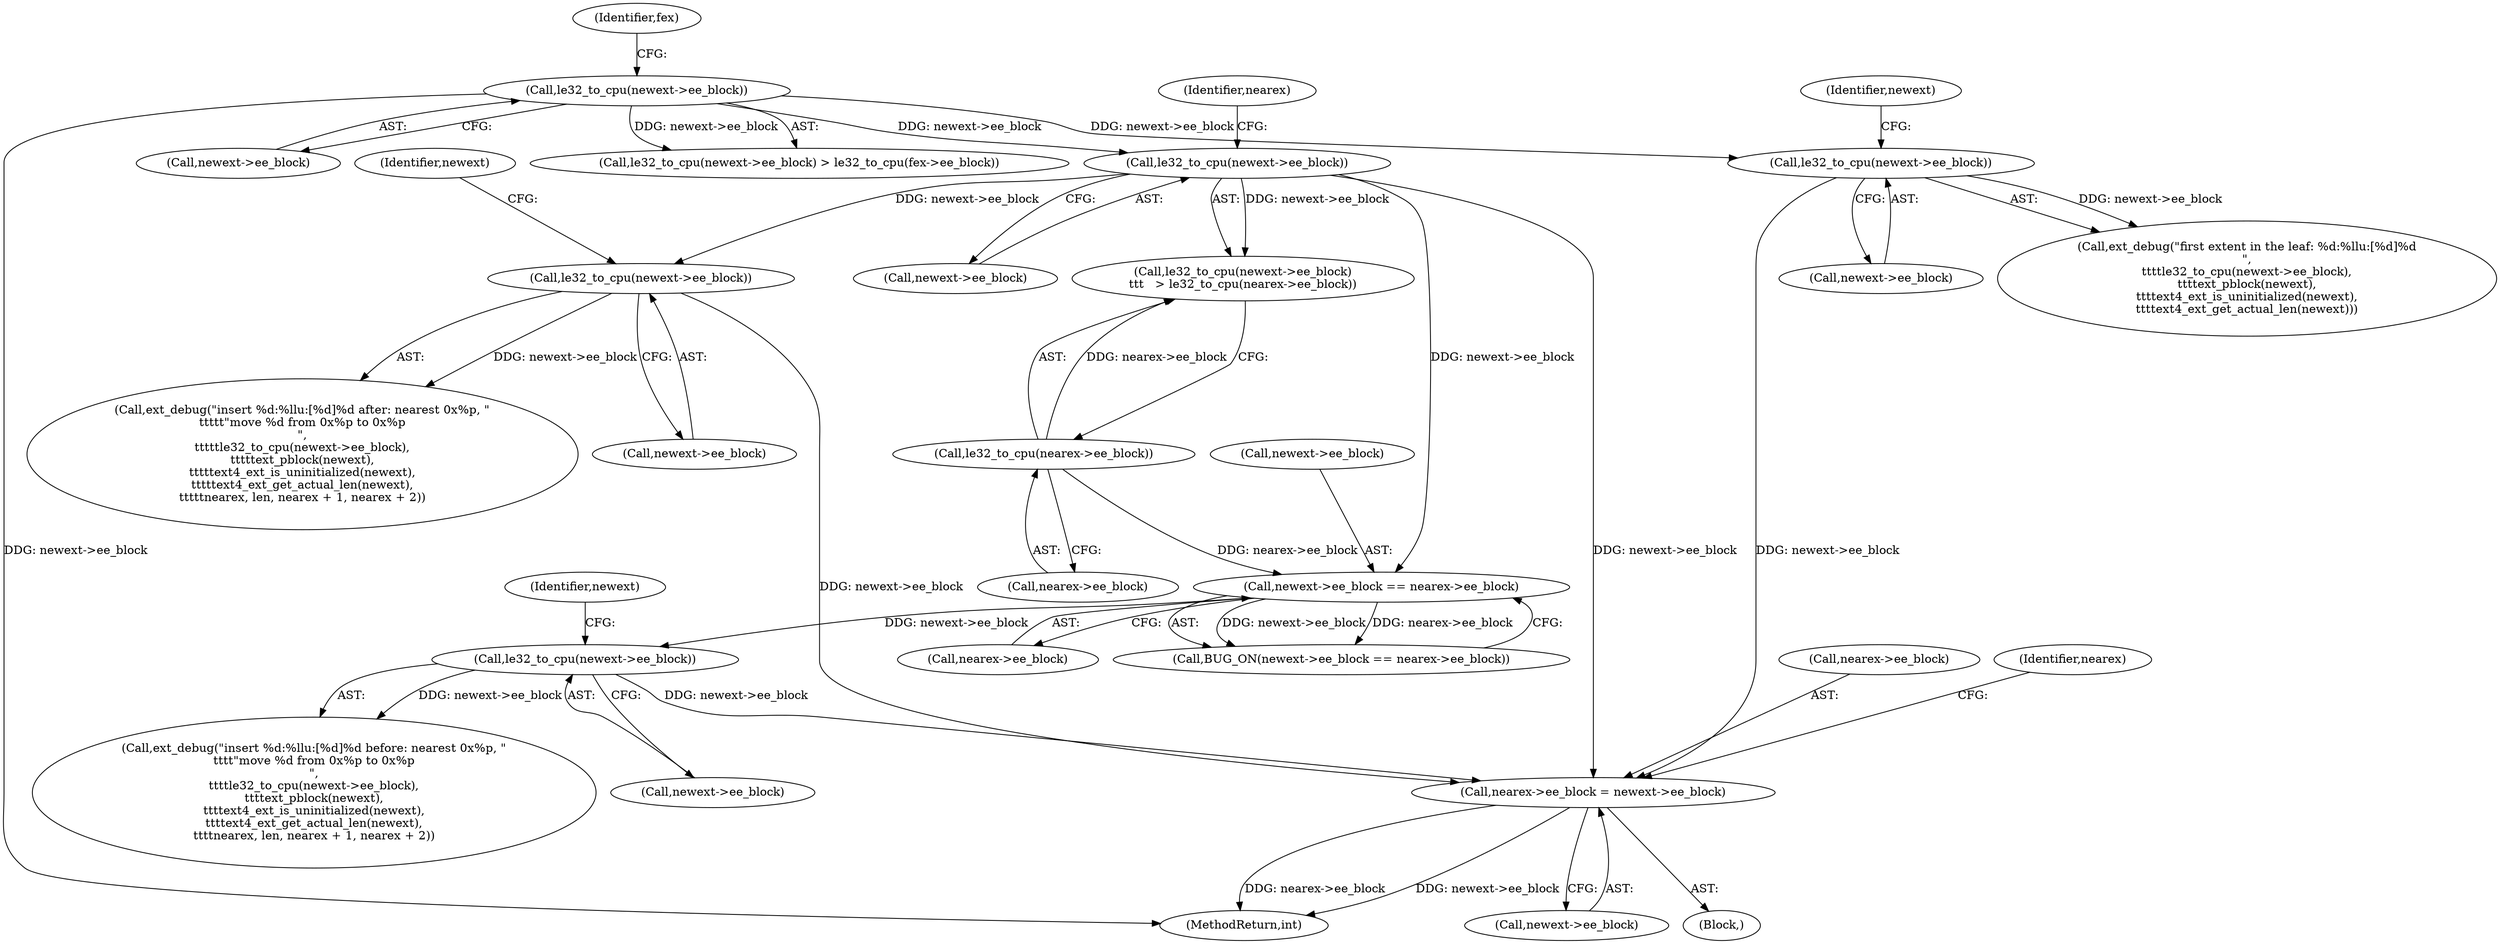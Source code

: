 digraph "0_linux_744692dc059845b2a3022119871846e74d4f6e11_1@pointer" {
"1000555" [label="(Call,nearex->ee_block = newext->ee_block)"];
"1000408" [label="(Call,le32_to_cpu(newext->ee_block))"];
"1000264" [label="(Call,le32_to_cpu(newext->ee_block))"];
"1000387" [label="(Call,le32_to_cpu(newext->ee_block))"];
"1000511" [label="(Call,le32_to_cpu(newext->ee_block))"];
"1000485" [label="(Call,newext->ee_block == nearex->ee_block)"];
"1000412" [label="(Call,le32_to_cpu(nearex->ee_block))"];
"1000447" [label="(Call,le32_to_cpu(newext->ee_block))"];
"1000116" [label="(Block,)"];
"1000408" [label="(Call,le32_to_cpu(newext->ee_block))"];
"1000388" [label="(Call,newext->ee_block)"];
"1000516" [label="(Identifier,newext)"];
"1000264" [label="(Call,le32_to_cpu(newext->ee_block))"];
"1000412" [label="(Call,le32_to_cpu(nearex->ee_block))"];
"1000409" [label="(Call,newext->ee_block)"];
"1000413" [label="(Call,nearex->ee_block)"];
"1000559" [label="(Call,newext->ee_block)"];
"1000485" [label="(Call,newext->ee_block == nearex->ee_block)"];
"1000392" [label="(Identifier,newext)"];
"1000556" [label="(Call,nearex->ee_block)"];
"1000612" [label="(MethodReturn,int)"];
"1000447" [label="(Call,le32_to_cpu(newext->ee_block))"];
"1000265" [label="(Call,newext->ee_block)"];
"1000489" [label="(Call,nearex->ee_block)"];
"1000486" [label="(Call,newext->ee_block)"];
"1000555" [label="(Call,nearex->ee_block = newext->ee_block)"];
"1000512" [label="(Call,newext->ee_block)"];
"1000452" [label="(Identifier,newext)"];
"1000414" [label="(Identifier,nearex)"];
"1000509" [label="(Call,ext_debug(\"insert %d:%llu:[%d]%d before: nearest 0x%p, \"\n\t\t\t\t\"move %d from 0x%p to 0x%p\n\",\n\t\t\t\tle32_to_cpu(newext->ee_block),\n\t\t\t\text_pblock(newext),\n\t\t\t\text4_ext_is_uninitialized(newext),\n\t\t\t\text4_ext_get_actual_len(newext),\n\t\t\t\tnearex, len, nearex + 1, nearex + 2))"];
"1000387" [label="(Call,le32_to_cpu(newext->ee_block))"];
"1000445" [label="(Call,ext_debug(\"insert %d:%llu:[%d]%d after: nearest 0x%p, \"\n\t\t\t\t\t\"move %d from 0x%p to 0x%p\n\",\n\t\t\t\t\tle32_to_cpu(newext->ee_block),\n\t\t\t\t\text_pblock(newext),\n\t\t\t\t\text4_ext_is_uninitialized(newext),\n\t\t\t\t\text4_ext_get_actual_len(newext),\n\t\t\t\t\tnearex, len, nearex + 1, nearex + 2))"];
"1000263" [label="(Call,le32_to_cpu(newext->ee_block) > le32_to_cpu(fex->ee_block))"];
"1000563" [label="(Identifier,nearex)"];
"1000511" [label="(Call,le32_to_cpu(newext->ee_block))"];
"1000448" [label="(Call,newext->ee_block)"];
"1000407" [label="(Call,le32_to_cpu(newext->ee_block)\n\t\t\t   > le32_to_cpu(nearex->ee_block))"];
"1000484" [label="(Call,BUG_ON(newext->ee_block == nearex->ee_block))"];
"1000270" [label="(Identifier,fex)"];
"1000385" [label="(Call,ext_debug(\"first extent in the leaf: %d:%llu:[%d]%d\n\",\n\t\t\t\tle32_to_cpu(newext->ee_block),\n\t\t\t\text_pblock(newext),\n\t\t\t\text4_ext_is_uninitialized(newext),\n\t\t\t\text4_ext_get_actual_len(newext)))"];
"1000555" -> "1000116"  [label="AST: "];
"1000555" -> "1000559"  [label="CFG: "];
"1000556" -> "1000555"  [label="AST: "];
"1000559" -> "1000555"  [label="AST: "];
"1000563" -> "1000555"  [label="CFG: "];
"1000555" -> "1000612"  [label="DDG: nearex->ee_block"];
"1000555" -> "1000612"  [label="DDG: newext->ee_block"];
"1000408" -> "1000555"  [label="DDG: newext->ee_block"];
"1000387" -> "1000555"  [label="DDG: newext->ee_block"];
"1000511" -> "1000555"  [label="DDG: newext->ee_block"];
"1000447" -> "1000555"  [label="DDG: newext->ee_block"];
"1000408" -> "1000407"  [label="AST: "];
"1000408" -> "1000409"  [label="CFG: "];
"1000409" -> "1000408"  [label="AST: "];
"1000414" -> "1000408"  [label="CFG: "];
"1000408" -> "1000407"  [label="DDG: newext->ee_block"];
"1000264" -> "1000408"  [label="DDG: newext->ee_block"];
"1000408" -> "1000447"  [label="DDG: newext->ee_block"];
"1000408" -> "1000485"  [label="DDG: newext->ee_block"];
"1000264" -> "1000263"  [label="AST: "];
"1000264" -> "1000265"  [label="CFG: "];
"1000265" -> "1000264"  [label="AST: "];
"1000270" -> "1000264"  [label="CFG: "];
"1000264" -> "1000612"  [label="DDG: newext->ee_block"];
"1000264" -> "1000263"  [label="DDG: newext->ee_block"];
"1000264" -> "1000387"  [label="DDG: newext->ee_block"];
"1000387" -> "1000385"  [label="AST: "];
"1000387" -> "1000388"  [label="CFG: "];
"1000388" -> "1000387"  [label="AST: "];
"1000392" -> "1000387"  [label="CFG: "];
"1000387" -> "1000385"  [label="DDG: newext->ee_block"];
"1000511" -> "1000509"  [label="AST: "];
"1000511" -> "1000512"  [label="CFG: "];
"1000512" -> "1000511"  [label="AST: "];
"1000516" -> "1000511"  [label="CFG: "];
"1000511" -> "1000509"  [label="DDG: newext->ee_block"];
"1000485" -> "1000511"  [label="DDG: newext->ee_block"];
"1000485" -> "1000484"  [label="AST: "];
"1000485" -> "1000489"  [label="CFG: "];
"1000486" -> "1000485"  [label="AST: "];
"1000489" -> "1000485"  [label="AST: "];
"1000484" -> "1000485"  [label="CFG: "];
"1000485" -> "1000484"  [label="DDG: newext->ee_block"];
"1000485" -> "1000484"  [label="DDG: nearex->ee_block"];
"1000412" -> "1000485"  [label="DDG: nearex->ee_block"];
"1000412" -> "1000407"  [label="AST: "];
"1000412" -> "1000413"  [label="CFG: "];
"1000413" -> "1000412"  [label="AST: "];
"1000407" -> "1000412"  [label="CFG: "];
"1000412" -> "1000407"  [label="DDG: nearex->ee_block"];
"1000447" -> "1000445"  [label="AST: "];
"1000447" -> "1000448"  [label="CFG: "];
"1000448" -> "1000447"  [label="AST: "];
"1000452" -> "1000447"  [label="CFG: "];
"1000447" -> "1000445"  [label="DDG: newext->ee_block"];
}
